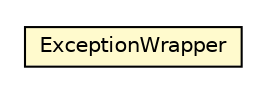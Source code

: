 #!/usr/local/bin/dot
#
# Class diagram 
# Generated by UMLGraph version 5.1 (http://www.umlgraph.org/)
#

digraph G {
	edge [fontname="Helvetica",fontsize=10,labelfontname="Helvetica",labelfontsize=10];
	node [fontname="Helvetica",fontsize=10,shape=plaintext];
	nodesep=0.25;
	ranksep=0.5;
	// org.androidtransfuse.gen.ExceptionWrapper
	c112473 [label=<<table title="org.androidtransfuse.gen.ExceptionWrapper" border="0" cellborder="1" cellspacing="0" cellpadding="2" port="p" bgcolor="lemonChiffon" href="./ExceptionWrapper.html">
		<tr><td><table border="0" cellspacing="0" cellpadding="1">
<tr><td align="center" balign="center"> ExceptionWrapper </td></tr>
		</table></td></tr>
		</table>>, fontname="Helvetica", fontcolor="black", fontsize=10.0];
}

